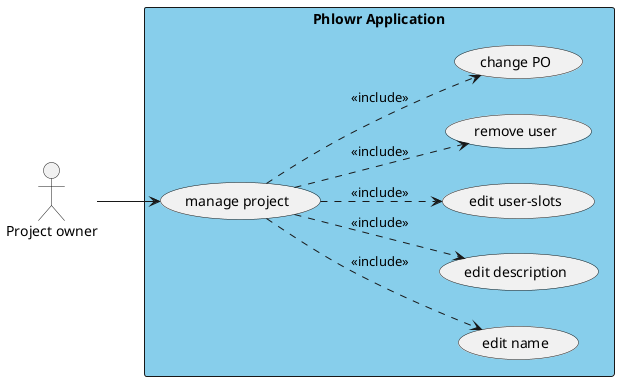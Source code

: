 @startuml manageProjectUseCase
left to right direction
actor "Project owner" as po



rectangle "Phlowr Application" as app #SkyBlue{
    usecase "manage project" as manageProject
    usecase "edit name" as editName
    usecase "edit description" as editDesc
    usecase "edit user-slots" as editUser 
    usecase "remove user" as removeUser 
     usecase "change PO" as changePO 
}

po -d-> manageProject
editName <.u. manageProject: <<include>>
editDesc <.u. manageProject: <<include>>
editUser <.u. manageProject: <<include>>
removeUser <.u. manageProject: <<include>>
changePO <.u. manageProject: <<include>>


@enduml